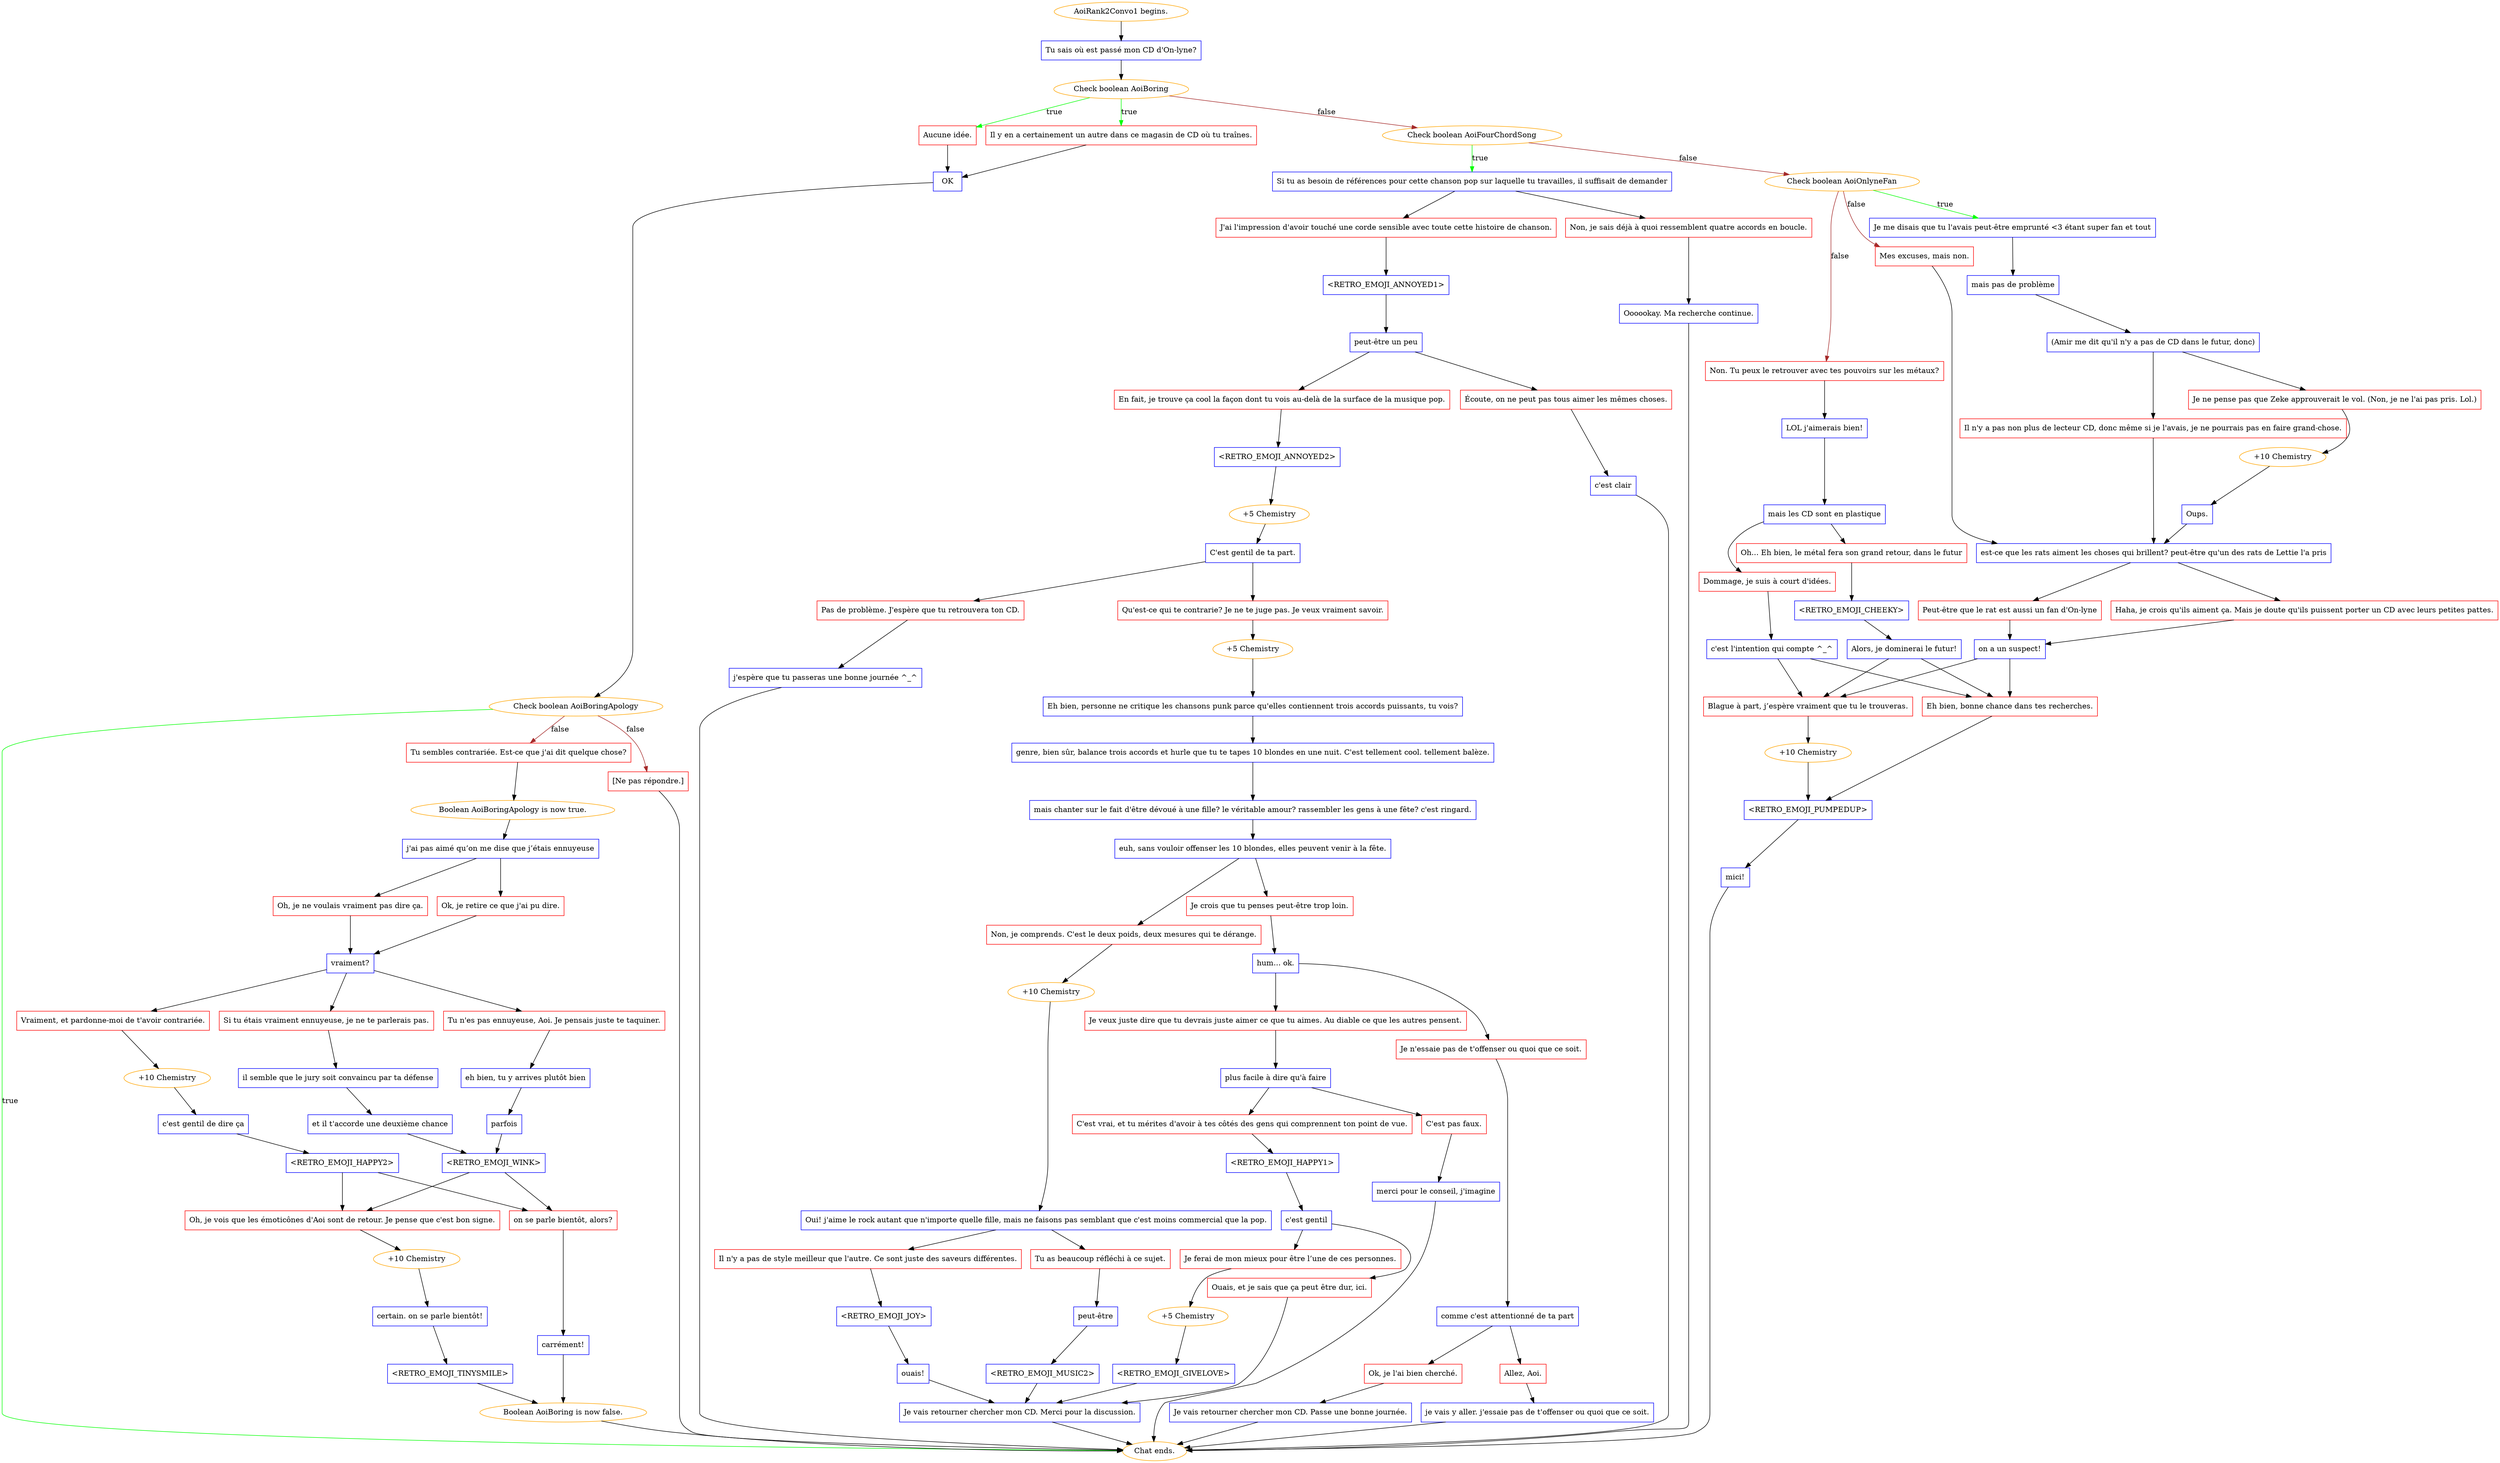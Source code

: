 digraph {
	"AoiRank2Convo1 begins." [color=orange];
		"AoiRank2Convo1 begins." -> j3957852798;
	j3957852798 [label="Tu sais où est passé mon CD d'On-lyne?",shape=box,color=blue];
		j3957852798 -> j645152137;
	j645152137 [label="Check boolean AoiBoring",color=orange];
		j645152137 -> j2177982823 [label=true,color=green];
		j645152137 -> j128847801 [label=true,color=green];
		j645152137 -> j1227379375 [label=false,color=brown];
	j2177982823 [label="Aucune idée.",shape=box,color=red];
		j2177982823 -> j2021964476;
	j128847801 [label="Il y en a certainement un autre dans ce magasin de CD où tu traînes.",shape=box,color=red];
		j128847801 -> j2021964476;
	j1227379375 [label="Check boolean AoiFourChordSong",color=orange];
		j1227379375 -> j3584504312 [label=true,color=green];
		j1227379375 -> j3702331683 [label=false,color=brown];
	j2021964476 [label="OK",shape=box,color=blue];
		j2021964476 -> j3271738332;
	j3584504312 [label="Si tu as besoin de références pour cette chanson pop sur laquelle tu travailles, il suffisait de demander",shape=box,color=blue];
		j3584504312 -> j2505413975;
		j3584504312 -> j3726250998;
	j3702331683 [label="Check boolean AoiOnlyneFan",color=orange];
		j3702331683 -> j473186363 [label=true,color=green];
		j3702331683 -> j741581749 [label=false,color=brown];
		j3702331683 -> j756377175 [label=false,color=brown];
	j3271738332 [label="Check boolean AoiBoringApology",color=orange];
		j3271738332 -> "Chat ends." [label=true,color=green];
		j3271738332 -> j4085369291 [label=false,color=brown];
		j3271738332 -> j143549678 [label=false,color=brown];
	j2505413975 [label="J'ai l'impression d'avoir touché une corde sensible avec toute cette histoire de chanson.",shape=box,color=red];
		j2505413975 -> j2579959190;
	j3726250998 [label="Non, je sais déjà à quoi ressemblent quatre accords en boucle.",shape=box,color=red];
		j3726250998 -> j1807389973;
	j473186363 [label="Je me disais que tu l'avais peut-être emprunté <3 étant super fan et tout",shape=box,color=blue];
		j473186363 -> j1422292642;
	j741581749 [label="Mes excuses, mais non.",shape=box,color=red];
		j741581749 -> j44650422;
	j756377175 [label="Non. Tu peux le retrouver avec tes pouvoirs sur les métaux?",shape=box,color=red];
		j756377175 -> j1204360735;
	"Chat ends." [color=orange];
	j4085369291 [label="Tu sembles contrariée. Est-ce que j'ai dit quelque chose?",shape=box,color=red];
		j4085369291 -> j395640697;
	j143549678 [label="[Ne pas répondre.]",shape=box,color=red];
		j143549678 -> "Chat ends.";
	j2579959190 [label="<RETRO_EMOJI_ANNOYED1>",shape=box,color=blue];
		j2579959190 -> j1894586490;
	j1807389973 [label="Oooookay. Ma recherche continue.",shape=box,color=blue];
		j1807389973 -> "Chat ends.";
	j1422292642 [label="mais pas de problème",shape=box,color=blue];
		j1422292642 -> j1190139582;
	j44650422 [label="est-ce que les rats aiment les choses qui brillent? peut-être qu'un des rats de Lettie l'a pris",shape=box,color=blue];
		j44650422 -> j666421833;
		j44650422 -> j1526286897;
	j1204360735 [label="LOL j'aimerais bien!",shape=box,color=blue];
		j1204360735 -> j2455062189;
	j395640697 [label="Boolean AoiBoringApology is now true.",color=orange];
		j395640697 -> j2554766643;
	j1894586490 [label="peut-être un peu",shape=box,color=blue];
		j1894586490 -> j3391038522;
		j1894586490 -> j925166210;
	j1190139582 [label="(Amir me dit qu'il n'y a pas de CD dans le futur, donc)",shape=box,color=blue];
		j1190139582 -> j914150016;
		j1190139582 -> j1215303470;
	j666421833 [label="Peut-être que le rat est aussi un fan d'On-lyne",shape=box,color=red];
		j666421833 -> j1616185551;
	j1526286897 [label="Haha, je crois qu'ils aiment ça. Mais je doute qu'ils puissent porter un CD avec leurs petites pattes.",shape=box,color=red];
		j1526286897 -> j1616185551;
	j2455062189 [label="mais les CD sont en plastique",shape=box,color=blue];
		j2455062189 -> j2348241206;
		j2455062189 -> j3747296457;
	j2554766643 [label="j'ai pas aimé qu’on me dise que j’étais ennuyeuse",shape=box,color=blue];
		j2554766643 -> j1892547023;
		j2554766643 -> j2402052681;
	j3391038522 [label="En fait, je trouve ça cool la façon dont tu vois au-delà de la surface de la musique pop.",shape=box,color=red];
		j3391038522 -> j1442948640;
	j925166210 [label="Écoute, on ne peut pas tous aimer les mêmes choses.",shape=box,color=red];
		j925166210 -> j2444240405;
	j914150016 [label="Je ne pense pas que Zeke approuverait le vol. (Non, je ne l'ai pas pris. Lol.)",shape=box,color=red];
		j914150016 -> j4051743838;
	j1215303470 [label="Il n'y a pas non plus de lecteur CD, donc même si je l'avais, je ne pourrais pas en faire grand-chose.",shape=box,color=red];
		j1215303470 -> j44650422;
	j1616185551 [label="on a un suspect!",shape=box,color=blue];
		j1616185551 -> j2471590360;
		j1616185551 -> j2555688759;
	j2348241206 [label="Oh... Eh bien, le métal fera son grand retour, dans le futur",shape=box,color=red];
		j2348241206 -> j1626165027;
	j3747296457 [label="Dommage, je suis à court d'idées.",shape=box,color=red];
		j3747296457 -> j619415116;
	j1892547023 [label="Oh, je ne voulais vraiment pas dire ça.",shape=box,color=red];
		j1892547023 -> j3462567694;
	j2402052681 [label="Ok, je retire ce que j'ai pu dire.",shape=box,color=red];
		j2402052681 -> j3462567694;
	j1442948640 [label="<RETRO_EMOJI_ANNOYED2>",shape=box,color=blue];
		j1442948640 -> j2090341806;
	j2444240405 [label="c'est clair",shape=box,color=blue];
		j2444240405 -> "Chat ends.";
	j4051743838 [label="+10 Chemistry",color=orange];
		j4051743838 -> j1421309398;
	j2471590360 [label="Blague à part, j’espère vraiment que tu le trouveras.",shape=box,color=red];
		j2471590360 -> j1038027883;
	j2555688759 [label="Eh bien, bonne chance dans tes recherches.",shape=box,color=red];
		j2555688759 -> j3663373180;
	j1626165027 [label="<RETRO_EMOJI_CHEEKY>",shape=box,color=blue];
		j1626165027 -> j2052115806;
	j619415116 [label="c'est l'intention qui compte ^_^",shape=box,color=blue];
		j619415116 -> j2471590360;
		j619415116 -> j2555688759;
	j3462567694 [label="vraiment?",shape=box,color=blue];
		j3462567694 -> j886178694;
		j3462567694 -> j3462979527;
		j3462567694 -> j1184773590;
	j2090341806 [label="+5 Chemistry",color=orange];
		j2090341806 -> j1781943060;
	j1421309398 [label="Oups.",shape=box,color=blue];
		j1421309398 -> j44650422;
	j1038027883 [label="+10 Chemistry",color=orange];
		j1038027883 -> j3663373180;
	j3663373180 [label="<RETRO_EMOJI_PUMPEDUP>",shape=box,color=blue];
		j3663373180 -> j757905183;
	j2052115806 [label="Alors, je dominerai le futur!",shape=box,color=blue];
		j2052115806 -> j2471590360;
		j2052115806 -> j2555688759;
	j886178694 [label="Vraiment, et pardonne-moi de t'avoir contrariée.",shape=box,color=red];
		j886178694 -> j2659832736;
	j3462979527 [label="Tu n'es pas ennuyeuse, Aoi. Je pensais juste te taquiner.",shape=box,color=red];
		j3462979527 -> j2530734038;
	j1184773590 [label="Si tu étais vraiment ennuyeuse, je ne te parlerais pas.",shape=box,color=red];
		j1184773590 -> j1355768113;
	j1781943060 [label="C'est gentil de ta part.",shape=box,color=blue];
		j1781943060 -> j145271963;
		j1781943060 -> j3748786382;
	j757905183 [label="mici!",shape=box,color=blue];
		j757905183 -> "Chat ends.";
	j2659832736 [label="+10 Chemistry",color=orange];
		j2659832736 -> j257399729;
	j2530734038 [label="eh bien, tu y arrives plutôt bien",shape=box,color=blue];
		j2530734038 -> j409049986;
	j1355768113 [label="il semble que le jury soit convaincu par ta défense",shape=box,color=blue];
		j1355768113 -> j2507633631;
	j145271963 [label="Qu'est-ce qui te contrarie? Je ne te juge pas. Je veux vraiment savoir.",shape=box,color=red];
		j145271963 -> j759445735;
	j3748786382 [label="Pas de problème. J'espère que tu retrouvera ton CD.",shape=box,color=red];
		j3748786382 -> j910328145;
	j257399729 [label="c'est gentil de dire ça",shape=box,color=blue];
		j257399729 -> j2757887073;
	j409049986 [label="parfois",shape=box,color=blue];
		j409049986 -> j1922140397;
	j2507633631 [label="et il t'accorde une deuxième chance",shape=box,color=blue];
		j2507633631 -> j1922140397;
	j759445735 [label="+5 Chemistry",color=orange];
		j759445735 -> j4125139642;
	j910328145 [label="j'espère que tu passeras une bonne journée ^_^",shape=box,color=blue];
		j910328145 -> "Chat ends.";
	j2757887073 [label="<RETRO_EMOJI_HAPPY2>",shape=box,color=blue];
		j2757887073 -> j2777358761;
		j2757887073 -> j3735187033;
	j1922140397 [label="<RETRO_EMOJI_WINK>",shape=box,color=blue];
		j1922140397 -> j2777358761;
		j1922140397 -> j3735187033;
	j4125139642 [label="Eh bien, personne ne critique les chansons punk parce qu'elles contiennent trois accords puissants, tu vois?",shape=box,color=blue];
		j4125139642 -> j845105767;
	j2777358761 [label="on se parle bientôt, alors?",shape=box,color=red];
		j2777358761 -> j2494123024;
	j3735187033 [label="Oh, je vois que les émoticônes d'Aoi sont de retour. Je pense que c'est bon signe.",shape=box,color=red];
		j3735187033 -> j2741579190;
	j845105767 [label="genre, bien sûr, balance trois accords et hurle que tu te tapes 10 blondes en une nuit. C'est tellement cool. tellement balèze.",shape=box,color=blue];
		j845105767 -> j506954068;
	j2494123024 [label="carrément!",shape=box,color=blue];
		j2494123024 -> j2581611291;
	j2741579190 [label="+10 Chemistry",color=orange];
		j2741579190 -> j1281912817;
	j506954068 [label="mais chanter sur le fait d'être dévoué à une fille? le véritable amour? rassembler les gens à une fête? c'est ringard.",shape=box,color=blue];
		j506954068 -> j49335658;
	j2581611291 [label="Boolean AoiBoring is now false.",color=orange];
		j2581611291 -> "Chat ends.";
	j1281912817 [label="certain. on se parle bientôt!",shape=box,color=blue];
		j1281912817 -> j153386734;
	j49335658 [label="euh, sans vouloir offenser les 10 blondes, elles peuvent venir à la fête.",shape=box,color=blue];
		j49335658 -> j1800427466;
		j49335658 -> j2061599185;
	j153386734 [label="<RETRO_EMOJI_TINYSMILE>",shape=box,color=blue];
		j153386734 -> j2581611291;
	j1800427466 [label="Non, je comprends. C'est le deux poids, deux mesures qui te dérange.",shape=box,color=red];
		j1800427466 -> j1142117192;
	j2061599185 [label="Je crois que tu penses peut-être trop loin.",shape=box,color=red];
		j2061599185 -> j3565575511;
	j1142117192 [label="+10 Chemistry",color=orange];
		j1142117192 -> j769680403;
	j3565575511 [label="hum... ok.",shape=box,color=blue];
		j3565575511 -> j3220524701;
		j3565575511 -> j1042257780;
	j769680403 [label="Oui! j'aime le rock autant que n'importe quelle fille, mais ne faisons pas semblant que c'est moins commercial que la pop.",shape=box,color=blue];
		j769680403 -> j2738910307;
		j769680403 -> j4187689138;
	j3220524701 [label="Je veux juste dire que tu devrais juste aimer ce que tu aimes. Au diable ce que les autres pensent.",shape=box,color=red];
		j3220524701 -> j2591609078;
	j1042257780 [label="Je n'essaie pas de t'offenser ou quoi que ce soit.",shape=box,color=red];
		j1042257780 -> j3234764392;
	j2738910307 [label="Il n'y a pas de style meilleur que l'autre. Ce sont juste des saveurs différentes.",shape=box,color=red];
		j2738910307 -> j3432388497;
	j4187689138 [label="Tu as beaucoup réfléchi à ce sujet.",shape=box,color=red];
		j4187689138 -> j3804591564;
	j2591609078 [label="plus facile à dire qu'à faire",shape=box,color=blue];
		j2591609078 -> j2354691994;
		j2591609078 -> j1977419378;
	j3234764392 [label="comme c'est attentionné de ta part",shape=box,color=blue];
		j3234764392 -> j2808952809;
		j3234764392 -> j3430359458;
	j3432388497 [label="<RETRO_EMOJI_JOY>",shape=box,color=blue];
		j3432388497 -> j1130375109;
	j3804591564 [label="peut-être",shape=box,color=blue];
		j3804591564 -> j3374829756;
	j2354691994 [label="C'est pas faux.",shape=box,color=red];
		j2354691994 -> j3602712385;
	j1977419378 [label="C'est vrai, et tu mérites d'avoir à tes côtés des gens qui comprennent ton point de vue.",shape=box,color=red];
		j1977419378 -> j3436524545;
	j2808952809 [label="Ok, je l'ai bien cherché.",shape=box,color=red];
		j2808952809 -> j679711232;
	j3430359458 [label="Allez, Aoi.",shape=box,color=red];
		j3430359458 -> j3931886717;
	j1130375109 [label="ouais!",shape=box,color=blue];
		j1130375109 -> j1999839729;
	j3374829756 [label="<RETRO_EMOJI_MUSIC2>",shape=box,color=blue];
		j3374829756 -> j1999839729;
	j3602712385 [label="merci pour le conseil, j'imagine",shape=box,color=blue];
		j3602712385 -> "Chat ends.";
	j3436524545 [label="<RETRO_EMOJI_HAPPY1>",shape=box,color=blue];
		j3436524545 -> j314257822;
	j679711232 [label="Je vais retourner chercher mon CD. Passe une bonne journée.",shape=box,color=blue];
		j679711232 -> "Chat ends.";
	j3931886717 [label="je vais y aller. j'essaie pas de t'offenser ou quoi que ce soit.",shape=box,color=blue];
		j3931886717 -> "Chat ends.";
	j1999839729 [label="Je vais retourner chercher mon CD. Merci pour la discussion.",shape=box,color=blue];
		j1999839729 -> "Chat ends.";
	j314257822 [label="c'est gentil",shape=box,color=blue];
		j314257822 -> j3982399655;
		j314257822 -> j3336570396;
	j3982399655 [label="Je ferai de mon mieux pour être l’une de ces personnes.",shape=box,color=red];
		j3982399655 -> j2407394966;
	j3336570396 [label="Ouais, et je sais que ça peut être dur, ici.",shape=box,color=red];
		j3336570396 -> j1999839729;
	j2407394966 [label="+5 Chemistry",color=orange];
		j2407394966 -> j557422899;
	j557422899 [label="<RETRO_EMOJI_GIVELOVE>",shape=box,color=blue];
		j557422899 -> j1999839729;
}